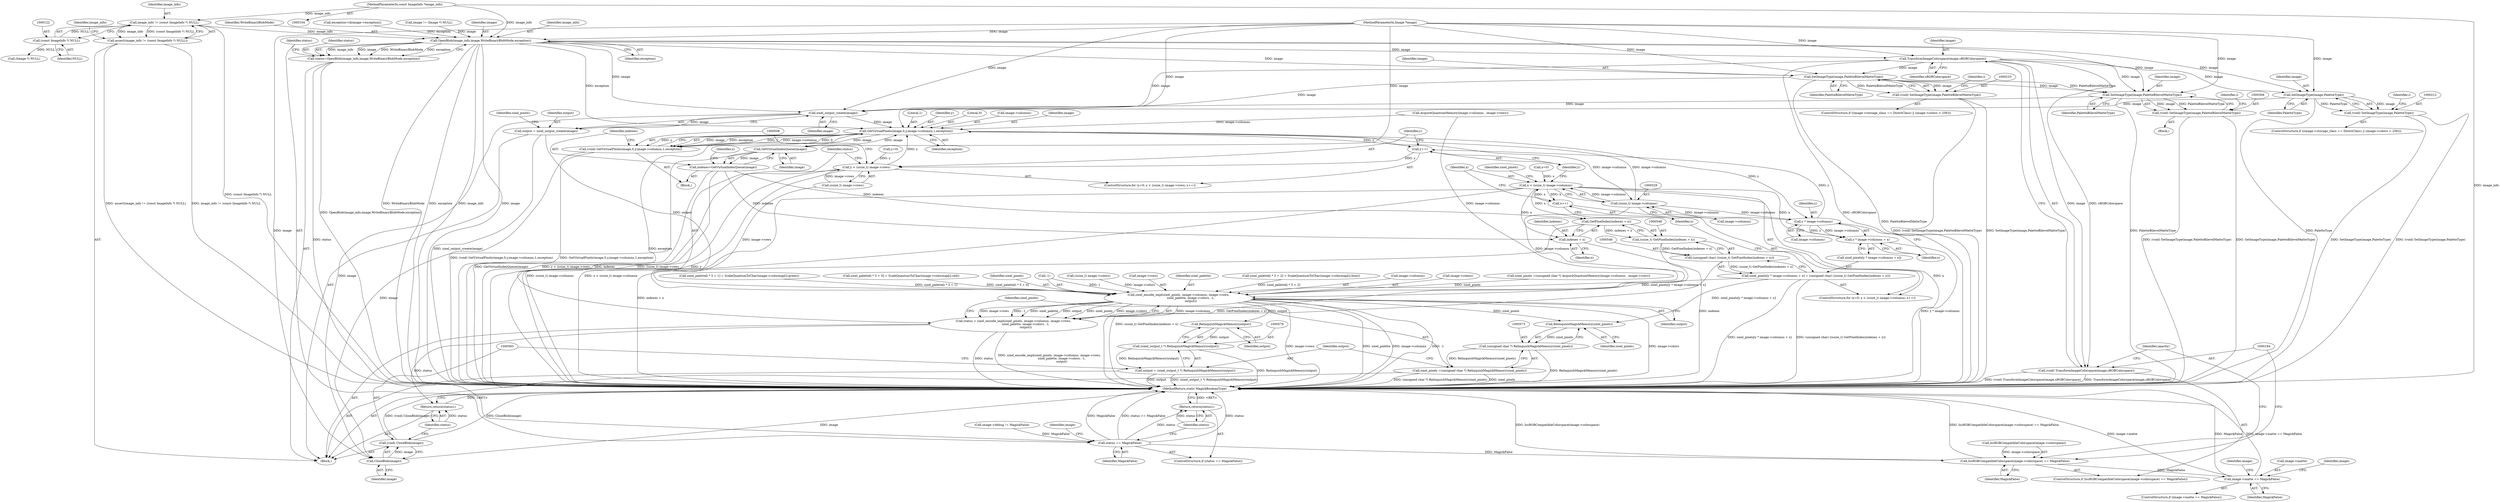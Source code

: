 digraph "0_ImageMagick_10b3823a7619ed22d42764733eb052c4159bc8c1_1@pointer" {
"1000119" [label="(Call,image_info != (const ImageInfo *) NULL)"];
"1000105" [label="(MethodParameterIn,const ImageInfo *image_info)"];
"1000121" [label="(Call,(const ImageInfo *) NULL)"];
"1000118" [label="(Call,assert(image_info != (const ImageInfo *) NULL))"];
"1000165" [label="(Call,OpenBlob(image_info,image,WriteBinaryBlobMode,exception))"];
"1000163" [label="(Call,status=OpenBlob(image_info,image,WriteBinaryBlobMode,exception))"];
"1000171" [label="(Call,status == MagickFalse)"];
"1000174" [label="(Return,return(status);)"];
"1000177" [label="(Call,IssRGBCompatibleColorspace(image->colorspace) == MagickFalse)"];
"1000193" [label="(Call,image->matte == MagickFalse)"];
"1000185" [label="(Call,TransformImageColorspace(image,sRGBColorspace))"];
"1000183" [label="(Call,(void) TransformImageColorspace(image,sRGBColorspace))"];
"1000213" [label="(Call,SetImageType(image,PaletteType))"];
"1000211" [label="(Call,(void) SetImageType(image,PaletteType))"];
"1000480" [label="(Call,sixel_output_create(image))"];
"1000478" [label="(Call,output = sixel_output_create(image))"];
"1000555" [label="(Call,sixel_encode_impl(sixel_pixels, image->columns, image->rows,\n                          sixel_palette, image->colors, -1,\n                          output))"];
"1000553" [label="(Call,status = sixel_encode_impl(sixel_pixels, image->columns, image->rows,\n                          sixel_palette, image->colors, -1,\n                          output))"];
"1000586" [label="(Return,return(status);)"];
"1000574" [label="(Call,RelinquishMagickMemory(sixel_pixels))"];
"1000572" [label="(Call,(unsigned char *) RelinquishMagickMemory(sixel_pixels))"];
"1000570" [label="(Call,sixel_pixels =(unsigned char *) RelinquishMagickMemory(sixel_pixels))"];
"1000580" [label="(Call,RelinquishMagickMemory(output))"];
"1000578" [label="(Call,(sixel_output_t *) RelinquishMagickMemory(output))"];
"1000576" [label="(Call,output = (sixel_output_t *) RelinquishMagickMemory(output))"];
"1000509" [label="(Call,GetVirtualPixels(image,0,y,image->columns,1,exception))"];
"1000504" [label="(Call,y++)"];
"1000497" [label="(Call,y < (ssize_t) image->rows)"];
"1000507" [label="(Call,(void) GetVirtualPixels(image,0,y,image->columns,1,exception))"];
"1000520" [label="(Call,GetVirtualIndexQueue(image))"];
"1000518" [label="(Call,indexes=GetVirtualIndexQueue(image))"];
"1000549" [label="(Call,GetPixelIndex(indexes + x))"];
"1000547" [label="(Call,(ssize_t) GetPixelIndex(indexes + x))"];
"1000545" [label="(Call,(unsigned char) ((ssize_t) GetPixelIndex(indexes + x)))"];
"1000535" [label="(Call,sixel_pixels[y * image->columns + x] = (unsigned char) ((ssize_t) GetPixelIndex(indexes + x)))"];
"1000550" [label="(Call,indexes + x)"];
"1000584" [label="(Call,CloseBlob(image))"];
"1000582" [label="(Call,(void) CloseBlob(image))"];
"1000528" [label="(Call,(ssize_t) image->columns)"];
"1000526" [label="(Call,x < (ssize_t) image->columns)"];
"1000533" [label="(Call,x++)"];
"1000538" [label="(Call,y * image->columns + x)"];
"1000539" [label="(Call,y * image->columns)"];
"1000234" [label="(Call,SetImageType(image,PaletteBilevelMatteType))"];
"1000232" [label="(Call,(void) SetImageType(image,PaletteBilevelMatteType))"];
"1000307" [label="(Call,SetImageType(image,PaletteBilevelMatteType))"];
"1000305" [label="(Call,(void) SetImageType(image,PaletteBilevelMatteType))"];
"1000309" [label="(Identifier,PaletteBilevelMatteType)"];
"1000576" [label="(Call,output = (sixel_output_t *) RelinquishMagickMemory(output))"];
"1000567" [label="(Call,-1)"];
"1000539" [label="(Call,y * image->columns)"];
"1000516" [label="(Literal,1)"];
"1000577" [label="(Identifier,output)"];
"1000486" [label="(Call,AcquireQuantumMemory(image->columns , image->rows))"];
"1000193" [label="(Call,image->matte == MagickFalse)"];
"1000183" [label="(Call,(void) TransformImageColorspace(image,sRGBColorspace))"];
"1000186" [label="(Identifier,image)"];
"1000170" [label="(ControlStructure,if (status == MagickFalse))"];
"1000569" [label="(Identifier,output)"];
"1000234" [label="(Call,SetImageType(image,PaletteBilevelMatteType))"];
"1000422" [label="(Call,(ssize_t) image->colors)"];
"1000498" [label="(Identifier,y)"];
"1000163" [label="(Call,status=OpenBlob(image_info,image,WriteBinaryBlobMode,exception))"];
"1000166" [label="(Identifier,image_info)"];
"1000194" [label="(Call,image->matte)"];
"1000512" [label="(Identifier,y)"];
"1000517" [label="(Identifier,exception)"];
"1000581" [label="(Identifier,output)"];
"1000574" [label="(Call,RelinquishMagickMemory(sixel_pixels))"];
"1000213" [label="(Call,SetImageType(image,PaletteType))"];
"1000120" [label="(Identifier,image_info)"];
"1000215" [label="(Identifier,PaletteType)"];
"1000571" [label="(Identifier,sixel_pixels)"];
"1000133" [label="(Call,(Image *) NULL)"];
"1000121" [label="(Call,(const ImageInfo *) NULL)"];
"1000499" [label="(Call,(ssize_t) image->rows)"];
"1000493" [label="(ControlStructure,for (y=0; y < (ssize_t) image->rows; y++))"];
"1000483" [label="(Identifier,sixel_pixels)"];
"1000505" [label="(Identifier,y)"];
"1000551" [label="(Identifier,indexes)"];
"1000560" [label="(Call,image->rows)"];
"1000540" [label="(Identifier,y)"];
"1000554" [label="(Identifier,status)"];
"1000192" [label="(ControlStructure,if (image->matte == MagickFalse))"];
"1000418" [label="(Identifier,i)"];
"1000563" [label="(Identifier,sixel_palette)"];
"1000504" [label="(Call,y++)"];
"1000119" [label="(Call,image_info != (const ImageInfo *) NULL)"];
"1000462" [label="(Call,sixel_palette[i * 3 + 2] = ScaleQuantumToChar(image->colormap[i].blue))"];
"1000189" [label="(Identifier,opacity)"];
"1000526" [label="(Call,x < (ssize_t) image->columns)"];
"1000175" [label="(Identifier,status)"];
"1000164" [label="(Identifier,status)"];
"1000168" [label="(Identifier,WriteBinaryBlobMode)"];
"1000305" [label="(Call,(void) SetImageType(image,PaletteBilevelMatteType))"];
"1000506" [label="(Block,)"];
"1000528" [label="(Call,(ssize_t) image->columns)"];
"1000480" [label="(Call,sixel_output_create(image))"];
"1000580" [label="(Call,RelinquishMagickMemory(output))"];
"1000536" [label="(Call,sixel_pixels[y * image->columns + x])"];
"1000557" [label="(Call,image->columns)"];
"1000537" [label="(Identifier,sixel_pixels)"];
"1000312" [label="(Identifier,i)"];
"1000535" [label="(Call,sixel_pixels[y * image->columns + x] = (unsigned char) ((ssize_t) GetPixelIndex(indexes + x)))"];
"1000527" [label="(Identifier,x)"];
"1000157" [label="(Call,exception=(&image->exception))"];
"1000533" [label="(Call,x++)"];
"1000211" [label="(Call,(void) SetImageType(image,PaletteType))"];
"1000518" [label="(Call,indexes=GetVirtualIndexQueue(image))"];
"1000173" [label="(Identifier,MagickFalse)"];
"1000584" [label="(Call,CloseBlob(image))"];
"1000107" [label="(Block,)"];
"1000182" [label="(Identifier,MagickFalse)"];
"1000187" [label="(Identifier,sRGBColorspace)"];
"1000105" [label="(MethodParameterIn,const ImageInfo *image_info)"];
"1000123" [label="(Identifier,NULL)"];
"1000530" [label="(Call,image->columns)"];
"1000131" [label="(Call,image != (Image *) NULL)"];
"1000575" [label="(Identifier,sixel_pixels)"];
"1000172" [label="(Identifier,status)"];
"1000185" [label="(Call,TransformImageColorspace(image,sRGBColorspace))"];
"1000165" [label="(Call,OpenBlob(image_info,image,WriteBinaryBlobMode,exception))"];
"1000555" [label="(Call,sixel_encode_impl(sixel_pixels, image->columns, image->rows,\n                          sixel_palette, image->colors, -1,\n                          output))"];
"1000588" [label="(MethodReturn,static MagickBooleanType)"];
"1000564" [label="(Call,image->colors)"];
"1000524" [label="(Identifier,x)"];
"1000232" [label="(Call,(void) SetImageType(image,PaletteBilevelMatteType))"];
"1000235" [label="(Identifier,image)"];
"1000570" [label="(Call,sixel_pixels =(unsigned char *) RelinquishMagickMemory(sixel_pixels))"];
"1000236" [label="(Identifier,PaletteBilevelMatteType)"];
"1000549" [label="(Call,GetPixelIndex(indexes + x))"];
"1000199" [label="(ControlStructure,if ((image->storage_class == DirectClass) || (image->colors > 256)))"];
"1000572" [label="(Call,(unsigned char *) RelinquishMagickMemory(sixel_pixels))"];
"1000143" [label="(Call,image->debug != MagickFalse)"];
"1000177" [label="(Call,IssRGBCompatibleColorspace(image->colorspace) == MagickFalse)"];
"1000497" [label="(Call,y < (ssize_t) image->rows)"];
"1000509" [label="(Call,GetVirtualPixels(image,0,y,image->columns,1,exception))"];
"1000507" [label="(Call,(void) GetVirtualPixels(image,0,y,image->columns,1,exception))"];
"1000522" [label="(ControlStructure,for (x=0; x < (ssize_t) image->columns; x++))"];
"1000167" [label="(Identifier,image)"];
"1000214" [label="(Identifier,image)"];
"1000520" [label="(Call,GetVirtualIndexQueue(image))"];
"1000511" [label="(Literal,0)"];
"1000174" [label="(Return,return(status);)"];
"1000481" [label="(Identifier,image)"];
"1000308" [label="(Identifier,image)"];
"1000519" [label="(Identifier,indexes)"];
"1000552" [label="(Identifier,x)"];
"1000544" [label="(Identifier,x)"];
"1000106" [label="(MethodParameterIn,Image *image)"];
"1000585" [label="(Identifier,image)"];
"1000171" [label="(Call,status == MagickFalse)"];
"1000538" [label="(Call,y * image->columns + x)"];
"1000239" [label="(Identifier,i)"];
"1000482" [label="(Call,sixel_pixels =(unsigned char *) AcquireQuantumMemory(image->columns , image->rows))"];
"1000523" [label="(Call,x=0)"];
"1000479" [label="(Identifier,output)"];
"1000118" [label="(Call,assert(image_info != (const ImageInfo *) NULL))"];
"1000513" [label="(Call,image->columns)"];
"1000534" [label="(Identifier,x)"];
"1000446" [label="(Call,sixel_palette[i * 3 + 1] = ScaleQuantumToChar(image->colormap[i].green))"];
"1000203" [label="(Identifier,image)"];
"1000547" [label="(Call,(ssize_t) GetPixelIndex(indexes + x))"];
"1000586" [label="(Return,return(status);)"];
"1000224" [label="(Identifier,image)"];
"1000510" [label="(Identifier,image)"];
"1000304" [label="(Block,)"];
"1000197" [label="(Identifier,MagickFalse)"];
"1000550" [label="(Call,indexes + x)"];
"1000553" [label="(Call,status = sixel_encode_impl(sixel_pixels, image->columns, image->rows,\n                          sixel_palette, image->colors, -1,\n                          output))"];
"1000176" [label="(ControlStructure,if (IssRGBCompatibleColorspace(image->colorspace) == MagickFalse))"];
"1000494" [label="(Call,y=0)"];
"1000180" [label="(Identifier,image)"];
"1000127" [label="(Identifier,image_info)"];
"1000587" [label="(Identifier,status)"];
"1000478" [label="(Call,output = sixel_output_create(image))"];
"1000521" [label="(Identifier,image)"];
"1000178" [label="(Call,IssRGBCompatibleColorspace(image->colorspace))"];
"1000220" [label="(ControlStructure,if ((image->storage_class == DirectClass) || (image->colors > 256)))"];
"1000307" [label="(Call,SetImageType(image,PaletteBilevelMatteType))"];
"1000169" [label="(Identifier,exception)"];
"1000430" [label="(Call,sixel_palette[i * 3 + 0] = ScaleQuantumToChar(image->colormap[i].red))"];
"1000545" [label="(Call,(unsigned char) ((ssize_t) GetPixelIndex(indexes + x)))"];
"1000578" [label="(Call,(sixel_output_t *) RelinquishMagickMemory(output))"];
"1000541" [label="(Call,image->columns)"];
"1000556" [label="(Identifier,sixel_pixels)"];
"1000582" [label="(Call,(void) CloseBlob(image))"];
"1000119" -> "1000118"  [label="AST: "];
"1000119" -> "1000121"  [label="CFG: "];
"1000120" -> "1000119"  [label="AST: "];
"1000121" -> "1000119"  [label="AST: "];
"1000118" -> "1000119"  [label="CFG: "];
"1000119" -> "1000588"  [label="DDG: (const ImageInfo *) NULL"];
"1000119" -> "1000118"  [label="DDG: image_info"];
"1000119" -> "1000118"  [label="DDG: (const ImageInfo *) NULL"];
"1000105" -> "1000119"  [label="DDG: image_info"];
"1000121" -> "1000119"  [label="DDG: NULL"];
"1000119" -> "1000165"  [label="DDG: image_info"];
"1000105" -> "1000104"  [label="AST: "];
"1000105" -> "1000588"  [label="DDG: image_info"];
"1000105" -> "1000165"  [label="DDG: image_info"];
"1000121" -> "1000123"  [label="CFG: "];
"1000122" -> "1000121"  [label="AST: "];
"1000123" -> "1000121"  [label="AST: "];
"1000121" -> "1000133"  [label="DDG: NULL"];
"1000118" -> "1000107"  [label="AST: "];
"1000127" -> "1000118"  [label="CFG: "];
"1000118" -> "1000588"  [label="DDG: assert(image_info != (const ImageInfo *) NULL)"];
"1000118" -> "1000588"  [label="DDG: image_info != (const ImageInfo *) NULL"];
"1000165" -> "1000163"  [label="AST: "];
"1000165" -> "1000169"  [label="CFG: "];
"1000166" -> "1000165"  [label="AST: "];
"1000167" -> "1000165"  [label="AST: "];
"1000168" -> "1000165"  [label="AST: "];
"1000169" -> "1000165"  [label="AST: "];
"1000163" -> "1000165"  [label="CFG: "];
"1000165" -> "1000588"  [label="DDG: WriteBinaryBlobMode"];
"1000165" -> "1000588"  [label="DDG: exception"];
"1000165" -> "1000588"  [label="DDG: image_info"];
"1000165" -> "1000588"  [label="DDG: image"];
"1000165" -> "1000163"  [label="DDG: image_info"];
"1000165" -> "1000163"  [label="DDG: image"];
"1000165" -> "1000163"  [label="DDG: WriteBinaryBlobMode"];
"1000165" -> "1000163"  [label="DDG: exception"];
"1000131" -> "1000165"  [label="DDG: image"];
"1000106" -> "1000165"  [label="DDG: image"];
"1000157" -> "1000165"  [label="DDG: exception"];
"1000165" -> "1000185"  [label="DDG: image"];
"1000165" -> "1000213"  [label="DDG: image"];
"1000165" -> "1000234"  [label="DDG: image"];
"1000165" -> "1000307"  [label="DDG: image"];
"1000165" -> "1000480"  [label="DDG: image"];
"1000165" -> "1000509"  [label="DDG: exception"];
"1000163" -> "1000107"  [label="AST: "];
"1000164" -> "1000163"  [label="AST: "];
"1000172" -> "1000163"  [label="CFG: "];
"1000163" -> "1000588"  [label="DDG: OpenBlob(image_info,image,WriteBinaryBlobMode,exception)"];
"1000163" -> "1000171"  [label="DDG: status"];
"1000171" -> "1000170"  [label="AST: "];
"1000171" -> "1000173"  [label="CFG: "];
"1000172" -> "1000171"  [label="AST: "];
"1000173" -> "1000171"  [label="AST: "];
"1000175" -> "1000171"  [label="CFG: "];
"1000180" -> "1000171"  [label="CFG: "];
"1000171" -> "1000588"  [label="DDG: status"];
"1000171" -> "1000588"  [label="DDG: MagickFalse"];
"1000171" -> "1000588"  [label="DDG: status == MagickFalse"];
"1000143" -> "1000171"  [label="DDG: MagickFalse"];
"1000171" -> "1000174"  [label="DDG: status"];
"1000171" -> "1000177"  [label="DDG: MagickFalse"];
"1000174" -> "1000170"  [label="AST: "];
"1000174" -> "1000175"  [label="CFG: "];
"1000175" -> "1000174"  [label="AST: "];
"1000588" -> "1000174"  [label="CFG: "];
"1000174" -> "1000588"  [label="DDG: <RET>"];
"1000175" -> "1000174"  [label="DDG: status"];
"1000177" -> "1000176"  [label="AST: "];
"1000177" -> "1000182"  [label="CFG: "];
"1000178" -> "1000177"  [label="AST: "];
"1000182" -> "1000177"  [label="AST: "];
"1000184" -> "1000177"  [label="CFG: "];
"1000189" -> "1000177"  [label="CFG: "];
"1000177" -> "1000588"  [label="DDG: IssRGBCompatibleColorspace(image->colorspace)"];
"1000177" -> "1000588"  [label="DDG: IssRGBCompatibleColorspace(image->colorspace) == MagickFalse"];
"1000178" -> "1000177"  [label="DDG: image->colorspace"];
"1000177" -> "1000193"  [label="DDG: MagickFalse"];
"1000193" -> "1000192"  [label="AST: "];
"1000193" -> "1000197"  [label="CFG: "];
"1000194" -> "1000193"  [label="AST: "];
"1000197" -> "1000193"  [label="AST: "];
"1000203" -> "1000193"  [label="CFG: "];
"1000224" -> "1000193"  [label="CFG: "];
"1000193" -> "1000588"  [label="DDG: image->matte"];
"1000193" -> "1000588"  [label="DDG: MagickFalse"];
"1000193" -> "1000588"  [label="DDG: image->matte == MagickFalse"];
"1000185" -> "1000183"  [label="AST: "];
"1000185" -> "1000187"  [label="CFG: "];
"1000186" -> "1000185"  [label="AST: "];
"1000187" -> "1000185"  [label="AST: "];
"1000183" -> "1000185"  [label="CFG: "];
"1000185" -> "1000588"  [label="DDG: sRGBColorspace"];
"1000185" -> "1000183"  [label="DDG: image"];
"1000185" -> "1000183"  [label="DDG: sRGBColorspace"];
"1000106" -> "1000185"  [label="DDG: image"];
"1000185" -> "1000213"  [label="DDG: image"];
"1000185" -> "1000234"  [label="DDG: image"];
"1000185" -> "1000307"  [label="DDG: image"];
"1000185" -> "1000480"  [label="DDG: image"];
"1000183" -> "1000176"  [label="AST: "];
"1000184" -> "1000183"  [label="AST: "];
"1000189" -> "1000183"  [label="CFG: "];
"1000183" -> "1000588"  [label="DDG: TransformImageColorspace(image,sRGBColorspace)"];
"1000183" -> "1000588"  [label="DDG: (void) TransformImageColorspace(image,sRGBColorspace)"];
"1000213" -> "1000211"  [label="AST: "];
"1000213" -> "1000215"  [label="CFG: "];
"1000214" -> "1000213"  [label="AST: "];
"1000215" -> "1000213"  [label="AST: "];
"1000211" -> "1000213"  [label="CFG: "];
"1000213" -> "1000588"  [label="DDG: PaletteType"];
"1000213" -> "1000211"  [label="DDG: image"];
"1000213" -> "1000211"  [label="DDG: PaletteType"];
"1000106" -> "1000213"  [label="DDG: image"];
"1000213" -> "1000480"  [label="DDG: image"];
"1000211" -> "1000199"  [label="AST: "];
"1000212" -> "1000211"  [label="AST: "];
"1000418" -> "1000211"  [label="CFG: "];
"1000211" -> "1000588"  [label="DDG: (void) SetImageType(image,PaletteType)"];
"1000211" -> "1000588"  [label="DDG: SetImageType(image,PaletteType)"];
"1000480" -> "1000478"  [label="AST: "];
"1000480" -> "1000481"  [label="CFG: "];
"1000481" -> "1000480"  [label="AST: "];
"1000478" -> "1000480"  [label="CFG: "];
"1000480" -> "1000478"  [label="DDG: image"];
"1000234" -> "1000480"  [label="DDG: image"];
"1000307" -> "1000480"  [label="DDG: image"];
"1000106" -> "1000480"  [label="DDG: image"];
"1000480" -> "1000509"  [label="DDG: image"];
"1000480" -> "1000584"  [label="DDG: image"];
"1000478" -> "1000107"  [label="AST: "];
"1000479" -> "1000478"  [label="AST: "];
"1000483" -> "1000478"  [label="CFG: "];
"1000478" -> "1000588"  [label="DDG: sixel_output_create(image)"];
"1000478" -> "1000555"  [label="DDG: output"];
"1000555" -> "1000553"  [label="AST: "];
"1000555" -> "1000569"  [label="CFG: "];
"1000556" -> "1000555"  [label="AST: "];
"1000557" -> "1000555"  [label="AST: "];
"1000560" -> "1000555"  [label="AST: "];
"1000563" -> "1000555"  [label="AST: "];
"1000564" -> "1000555"  [label="AST: "];
"1000567" -> "1000555"  [label="AST: "];
"1000569" -> "1000555"  [label="AST: "];
"1000553" -> "1000555"  [label="CFG: "];
"1000555" -> "1000588"  [label="DDG: image->rows"];
"1000555" -> "1000588"  [label="DDG: sixel_palette"];
"1000555" -> "1000588"  [label="DDG: image->columns"];
"1000555" -> "1000588"  [label="DDG: -1"];
"1000555" -> "1000588"  [label="DDG: image->colors"];
"1000555" -> "1000553"  [label="DDG: image->columns"];
"1000555" -> "1000553"  [label="DDG: image->rows"];
"1000555" -> "1000553"  [label="DDG: -1"];
"1000555" -> "1000553"  [label="DDG: sixel_palette"];
"1000555" -> "1000553"  [label="DDG: output"];
"1000555" -> "1000553"  [label="DDG: sixel_pixels"];
"1000555" -> "1000553"  [label="DDG: image->colors"];
"1000482" -> "1000555"  [label="DDG: sixel_pixels"];
"1000535" -> "1000555"  [label="DDG: sixel_pixels[y * image->columns + x]"];
"1000528" -> "1000555"  [label="DDG: image->columns"];
"1000486" -> "1000555"  [label="DDG: image->columns"];
"1000499" -> "1000555"  [label="DDG: image->rows"];
"1000462" -> "1000555"  [label="DDG: sixel_palette[i * 3 + 2]"];
"1000446" -> "1000555"  [label="DDG: sixel_palette[i * 3 + 1]"];
"1000430" -> "1000555"  [label="DDG: sixel_palette[i * 3 + 0]"];
"1000422" -> "1000555"  [label="DDG: image->colors"];
"1000567" -> "1000555"  [label="DDG: 1"];
"1000555" -> "1000574"  [label="DDG: sixel_pixels"];
"1000555" -> "1000580"  [label="DDG: output"];
"1000553" -> "1000107"  [label="AST: "];
"1000554" -> "1000553"  [label="AST: "];
"1000571" -> "1000553"  [label="CFG: "];
"1000553" -> "1000588"  [label="DDG: status"];
"1000553" -> "1000588"  [label="DDG: sixel_encode_impl(sixel_pixels, image->columns, image->rows,\n                          sixel_palette, image->colors, -1,\n                          output)"];
"1000553" -> "1000586"  [label="DDG: status"];
"1000586" -> "1000107"  [label="AST: "];
"1000586" -> "1000587"  [label="CFG: "];
"1000587" -> "1000586"  [label="AST: "];
"1000588" -> "1000586"  [label="CFG: "];
"1000586" -> "1000588"  [label="DDG: <RET>"];
"1000587" -> "1000586"  [label="DDG: status"];
"1000574" -> "1000572"  [label="AST: "];
"1000574" -> "1000575"  [label="CFG: "];
"1000575" -> "1000574"  [label="AST: "];
"1000572" -> "1000574"  [label="CFG: "];
"1000574" -> "1000572"  [label="DDG: sixel_pixels"];
"1000535" -> "1000574"  [label="DDG: sixel_pixels[y * image->columns + x]"];
"1000572" -> "1000570"  [label="AST: "];
"1000573" -> "1000572"  [label="AST: "];
"1000570" -> "1000572"  [label="CFG: "];
"1000572" -> "1000588"  [label="DDG: RelinquishMagickMemory(sixel_pixels)"];
"1000572" -> "1000570"  [label="DDG: RelinquishMagickMemory(sixel_pixels)"];
"1000570" -> "1000107"  [label="AST: "];
"1000571" -> "1000570"  [label="AST: "];
"1000577" -> "1000570"  [label="CFG: "];
"1000570" -> "1000588"  [label="DDG: sixel_pixels"];
"1000570" -> "1000588"  [label="DDG: (unsigned char *) RelinquishMagickMemory(sixel_pixels)"];
"1000580" -> "1000578"  [label="AST: "];
"1000580" -> "1000581"  [label="CFG: "];
"1000581" -> "1000580"  [label="AST: "];
"1000578" -> "1000580"  [label="CFG: "];
"1000580" -> "1000578"  [label="DDG: output"];
"1000578" -> "1000576"  [label="AST: "];
"1000579" -> "1000578"  [label="AST: "];
"1000576" -> "1000578"  [label="CFG: "];
"1000578" -> "1000588"  [label="DDG: RelinquishMagickMemory(output)"];
"1000578" -> "1000576"  [label="DDG: RelinquishMagickMemory(output)"];
"1000576" -> "1000107"  [label="AST: "];
"1000577" -> "1000576"  [label="AST: "];
"1000583" -> "1000576"  [label="CFG: "];
"1000576" -> "1000588"  [label="DDG: output"];
"1000576" -> "1000588"  [label="DDG: (sixel_output_t *) RelinquishMagickMemory(output)"];
"1000509" -> "1000507"  [label="AST: "];
"1000509" -> "1000517"  [label="CFG: "];
"1000510" -> "1000509"  [label="AST: "];
"1000511" -> "1000509"  [label="AST: "];
"1000512" -> "1000509"  [label="AST: "];
"1000513" -> "1000509"  [label="AST: "];
"1000516" -> "1000509"  [label="AST: "];
"1000517" -> "1000509"  [label="AST: "];
"1000507" -> "1000509"  [label="CFG: "];
"1000509" -> "1000588"  [label="DDG: exception"];
"1000509" -> "1000504"  [label="DDG: y"];
"1000509" -> "1000507"  [label="DDG: image"];
"1000509" -> "1000507"  [label="DDG: exception"];
"1000509" -> "1000507"  [label="DDG: 1"];
"1000509" -> "1000507"  [label="DDG: image->columns"];
"1000509" -> "1000507"  [label="DDG: 0"];
"1000509" -> "1000507"  [label="DDG: y"];
"1000520" -> "1000509"  [label="DDG: image"];
"1000106" -> "1000509"  [label="DDG: image"];
"1000497" -> "1000509"  [label="DDG: y"];
"1000528" -> "1000509"  [label="DDG: image->columns"];
"1000486" -> "1000509"  [label="DDG: image->columns"];
"1000509" -> "1000520"  [label="DDG: image"];
"1000509" -> "1000528"  [label="DDG: image->columns"];
"1000509" -> "1000539"  [label="DDG: y"];
"1000504" -> "1000493"  [label="AST: "];
"1000504" -> "1000505"  [label="CFG: "];
"1000505" -> "1000504"  [label="AST: "];
"1000498" -> "1000504"  [label="CFG: "];
"1000504" -> "1000497"  [label="DDG: y"];
"1000539" -> "1000504"  [label="DDG: y"];
"1000497" -> "1000493"  [label="AST: "];
"1000497" -> "1000499"  [label="CFG: "];
"1000498" -> "1000497"  [label="AST: "];
"1000499" -> "1000497"  [label="AST: "];
"1000508" -> "1000497"  [label="CFG: "];
"1000554" -> "1000497"  [label="CFG: "];
"1000497" -> "1000588"  [label="DDG: y"];
"1000497" -> "1000588"  [label="DDG: y < (ssize_t) image->rows"];
"1000497" -> "1000588"  [label="DDG: (ssize_t) image->rows"];
"1000494" -> "1000497"  [label="DDG: y"];
"1000499" -> "1000497"  [label="DDG: image->rows"];
"1000507" -> "1000506"  [label="AST: "];
"1000508" -> "1000507"  [label="AST: "];
"1000519" -> "1000507"  [label="CFG: "];
"1000507" -> "1000588"  [label="DDG: GetVirtualPixels(image,0,y,image->columns,1,exception)"];
"1000507" -> "1000588"  [label="DDG: (void) GetVirtualPixels(image,0,y,image->columns,1,exception)"];
"1000520" -> "1000518"  [label="AST: "];
"1000520" -> "1000521"  [label="CFG: "];
"1000521" -> "1000520"  [label="AST: "];
"1000518" -> "1000520"  [label="CFG: "];
"1000520" -> "1000518"  [label="DDG: image"];
"1000106" -> "1000520"  [label="DDG: image"];
"1000520" -> "1000584"  [label="DDG: image"];
"1000518" -> "1000506"  [label="AST: "];
"1000519" -> "1000518"  [label="AST: "];
"1000524" -> "1000518"  [label="CFG: "];
"1000518" -> "1000588"  [label="DDG: GetVirtualIndexQueue(image)"];
"1000518" -> "1000588"  [label="DDG: indexes"];
"1000518" -> "1000549"  [label="DDG: indexes"];
"1000518" -> "1000550"  [label="DDG: indexes"];
"1000549" -> "1000547"  [label="AST: "];
"1000549" -> "1000550"  [label="CFG: "];
"1000550" -> "1000549"  [label="AST: "];
"1000547" -> "1000549"  [label="CFG: "];
"1000549" -> "1000588"  [label="DDG: indexes + x"];
"1000549" -> "1000547"  [label="DDG: indexes + x"];
"1000526" -> "1000549"  [label="DDG: x"];
"1000547" -> "1000545"  [label="AST: "];
"1000548" -> "1000547"  [label="AST: "];
"1000545" -> "1000547"  [label="CFG: "];
"1000547" -> "1000588"  [label="DDG: GetPixelIndex(indexes + x)"];
"1000547" -> "1000545"  [label="DDG: GetPixelIndex(indexes + x)"];
"1000545" -> "1000535"  [label="AST: "];
"1000546" -> "1000545"  [label="AST: "];
"1000535" -> "1000545"  [label="CFG: "];
"1000545" -> "1000588"  [label="DDG: (ssize_t) GetPixelIndex(indexes + x)"];
"1000545" -> "1000535"  [label="DDG: (ssize_t) GetPixelIndex(indexes + x)"];
"1000535" -> "1000522"  [label="AST: "];
"1000536" -> "1000535"  [label="AST: "];
"1000534" -> "1000535"  [label="CFG: "];
"1000535" -> "1000588"  [label="DDG: sixel_pixels[y * image->columns + x]"];
"1000535" -> "1000588"  [label="DDG: (unsigned char) ((ssize_t) GetPixelIndex(indexes + x))"];
"1000550" -> "1000552"  [label="CFG: "];
"1000551" -> "1000550"  [label="AST: "];
"1000552" -> "1000550"  [label="AST: "];
"1000550" -> "1000588"  [label="DDG: indexes"];
"1000526" -> "1000550"  [label="DDG: x"];
"1000584" -> "1000582"  [label="AST: "];
"1000584" -> "1000585"  [label="CFG: "];
"1000585" -> "1000584"  [label="AST: "];
"1000582" -> "1000584"  [label="CFG: "];
"1000584" -> "1000588"  [label="DDG: image"];
"1000584" -> "1000582"  [label="DDG: image"];
"1000106" -> "1000584"  [label="DDG: image"];
"1000582" -> "1000107"  [label="AST: "];
"1000583" -> "1000582"  [label="AST: "];
"1000587" -> "1000582"  [label="CFG: "];
"1000582" -> "1000588"  [label="DDG: CloseBlob(image)"];
"1000582" -> "1000588"  [label="DDG: (void) CloseBlob(image)"];
"1000528" -> "1000526"  [label="AST: "];
"1000528" -> "1000530"  [label="CFG: "];
"1000529" -> "1000528"  [label="AST: "];
"1000530" -> "1000528"  [label="AST: "];
"1000526" -> "1000528"  [label="CFG: "];
"1000528" -> "1000526"  [label="DDG: image->columns"];
"1000539" -> "1000528"  [label="DDG: image->columns"];
"1000528" -> "1000539"  [label="DDG: image->columns"];
"1000526" -> "1000522"  [label="AST: "];
"1000527" -> "1000526"  [label="AST: "];
"1000537" -> "1000526"  [label="CFG: "];
"1000505" -> "1000526"  [label="CFG: "];
"1000526" -> "1000588"  [label="DDG: (ssize_t) image->columns"];
"1000526" -> "1000588"  [label="DDG: x < (ssize_t) image->columns"];
"1000526" -> "1000588"  [label="DDG: x"];
"1000523" -> "1000526"  [label="DDG: x"];
"1000533" -> "1000526"  [label="DDG: x"];
"1000526" -> "1000533"  [label="DDG: x"];
"1000526" -> "1000538"  [label="DDG: x"];
"1000533" -> "1000522"  [label="AST: "];
"1000533" -> "1000534"  [label="CFG: "];
"1000534" -> "1000533"  [label="AST: "];
"1000527" -> "1000533"  [label="CFG: "];
"1000538" -> "1000536"  [label="AST: "];
"1000538" -> "1000544"  [label="CFG: "];
"1000539" -> "1000538"  [label="AST: "];
"1000544" -> "1000538"  [label="AST: "];
"1000536" -> "1000538"  [label="CFG: "];
"1000538" -> "1000588"  [label="DDG: y * image->columns"];
"1000539" -> "1000538"  [label="DDG: y"];
"1000539" -> "1000538"  [label="DDG: image->columns"];
"1000539" -> "1000541"  [label="CFG: "];
"1000540" -> "1000539"  [label="AST: "];
"1000541" -> "1000539"  [label="AST: "];
"1000544" -> "1000539"  [label="CFG: "];
"1000234" -> "1000232"  [label="AST: "];
"1000234" -> "1000236"  [label="CFG: "];
"1000235" -> "1000234"  [label="AST: "];
"1000236" -> "1000234"  [label="AST: "];
"1000232" -> "1000234"  [label="CFG: "];
"1000234" -> "1000588"  [label="DDG: PaletteBilevelMatteType"];
"1000234" -> "1000232"  [label="DDG: image"];
"1000234" -> "1000232"  [label="DDG: PaletteBilevelMatteType"];
"1000106" -> "1000234"  [label="DDG: image"];
"1000234" -> "1000307"  [label="DDG: image"];
"1000234" -> "1000307"  [label="DDG: PaletteBilevelMatteType"];
"1000232" -> "1000220"  [label="AST: "];
"1000233" -> "1000232"  [label="AST: "];
"1000239" -> "1000232"  [label="CFG: "];
"1000232" -> "1000588"  [label="DDG: (void) SetImageType(image,PaletteBilevelMatteType)"];
"1000232" -> "1000588"  [label="DDG: SetImageType(image,PaletteBilevelMatteType)"];
"1000307" -> "1000305"  [label="AST: "];
"1000307" -> "1000309"  [label="CFG: "];
"1000308" -> "1000307"  [label="AST: "];
"1000309" -> "1000307"  [label="AST: "];
"1000305" -> "1000307"  [label="CFG: "];
"1000307" -> "1000588"  [label="DDG: PaletteBilevelMatteType"];
"1000307" -> "1000305"  [label="DDG: image"];
"1000307" -> "1000305"  [label="DDG: PaletteBilevelMatteType"];
"1000106" -> "1000307"  [label="DDG: image"];
"1000305" -> "1000304"  [label="AST: "];
"1000306" -> "1000305"  [label="AST: "];
"1000312" -> "1000305"  [label="CFG: "];
"1000305" -> "1000588"  [label="DDG: (void) SetImageType(image,PaletteBilevelMatteType)"];
"1000305" -> "1000588"  [label="DDG: SetImageType(image,PaletteBilevelMatteType)"];
}

